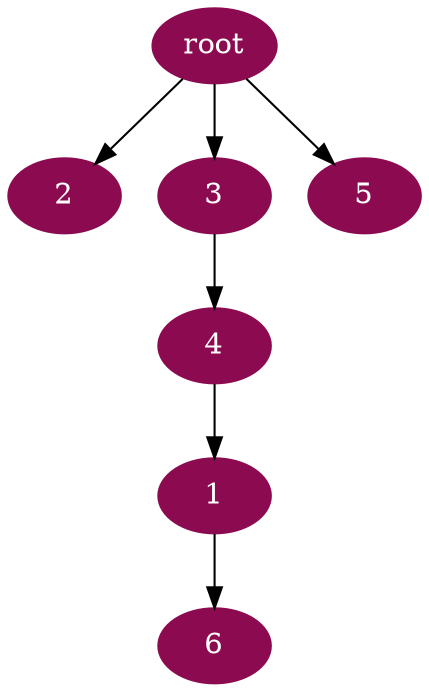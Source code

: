 digraph G {
node [color=deeppink4, style=filled, fontcolor=white];
4 -> 1;
"root" -> 2;
"root" -> 3;
3 -> 4;
"root" -> 5;
1 -> 6;
}
